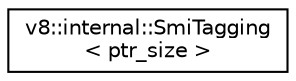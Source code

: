 digraph "Graphical Class Hierarchy"
{
  edge [fontname="Helvetica",fontsize="10",labelfontname="Helvetica",labelfontsize="10"];
  node [fontname="Helvetica",fontsize="10",shape=record];
  rankdir="LR";
  Node1 [label="v8::internal::SmiTagging\l\< ptr_size \>",height=0.2,width=0.4,color="black", fillcolor="white", style="filled",URL="$structv8_1_1internal_1_1SmiTagging.html"];
}
